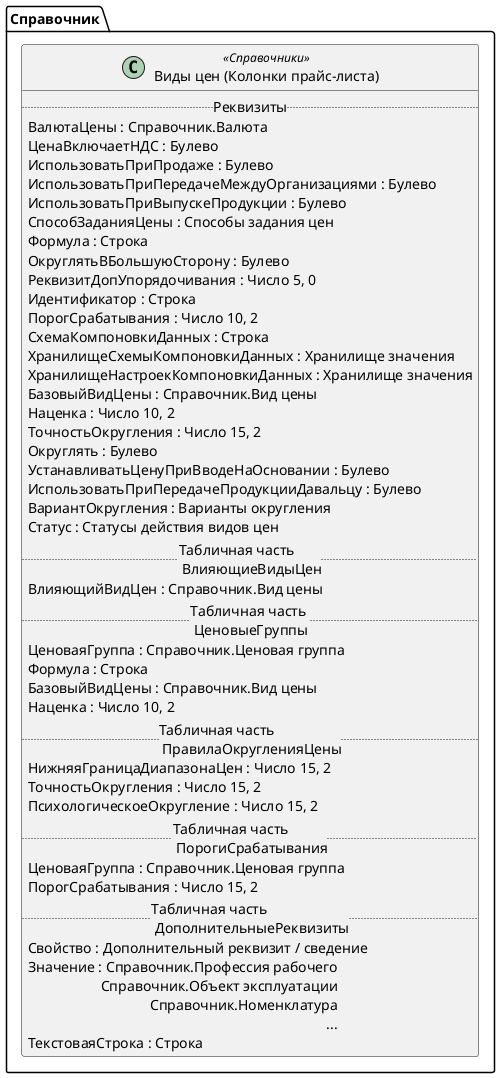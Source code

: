 ﻿@startuml ВидыЦен
'!include templates.wsd
'..\include templates.wsd
class Справочник.ВидыЦен as "Виды цен (Колонки прайс-листа)" <<Справочники>>
{
..Реквизиты..
ВалютаЦены : Справочник.Валюта
ЦенаВключаетНДС : Булево
ИспользоватьПриПродаже : Булево
ИспользоватьПриПередачеМеждуОрганизациями : Булево
ИспользоватьПриВыпускеПродукции : Булево
СпособЗаданияЦены : Способы задания цен
Формула : Строка
ОкруглятьВБольшуюСторону : Булево
РеквизитДопУпорядочивания : Число 5, 0
Идентификатор : Строка
ПорогСрабатывания : Число 10, 2
СхемаКомпоновкиДанных : Строка
ХранилищеСхемыКомпоновкиДанных : Хранилище значения
ХранилищеНастроекКомпоновкиДанных : Хранилище значения
БазовыйВидЦены : Справочник.Вид цены
Наценка : Число 10, 2
ТочностьОкругления : Число 15, 2
Округлять : Булево
УстанавливатьЦенуПриВводеНаОсновании : Булево
ИспользоватьПриПередачеПродукцииДавальцу : Булево
ВариантОкругления : Варианты округления
Статус : Статусы действия видов цен
..Табличная часть \n ВлияющиеВидыЦен..
ВлияющийВидЦен : Справочник.Вид цены
..Табличная часть \n ЦеновыеГруппы..
ЦеноваяГруппа : Справочник.Ценовая группа
Формула : Строка
БазовыйВидЦены : Справочник.Вид цены
Наценка : Число 10, 2
..Табличная часть \n ПравилаОкругленияЦены..
НижняяГраницаДиапазонаЦен : Число 15, 2
ТочностьОкругления : Число 15, 2
ПсихологическоеОкругление : Число 15, 2
..Табличная часть \n ПорогиСрабатывания..
ЦеноваяГруппа : Справочник.Ценовая группа
ПорогСрабатывания : Число 15, 2
..Табличная часть \n ДополнительныеРеквизиты..
Свойство : Дополнительный реквизит / сведение
Значение : Справочник.Профессия рабочего\rСправочник.Объект эксплуатации\rСправочник.Номенклатура\r...
ТекстоваяСтрока : Строка
}
@enduml
